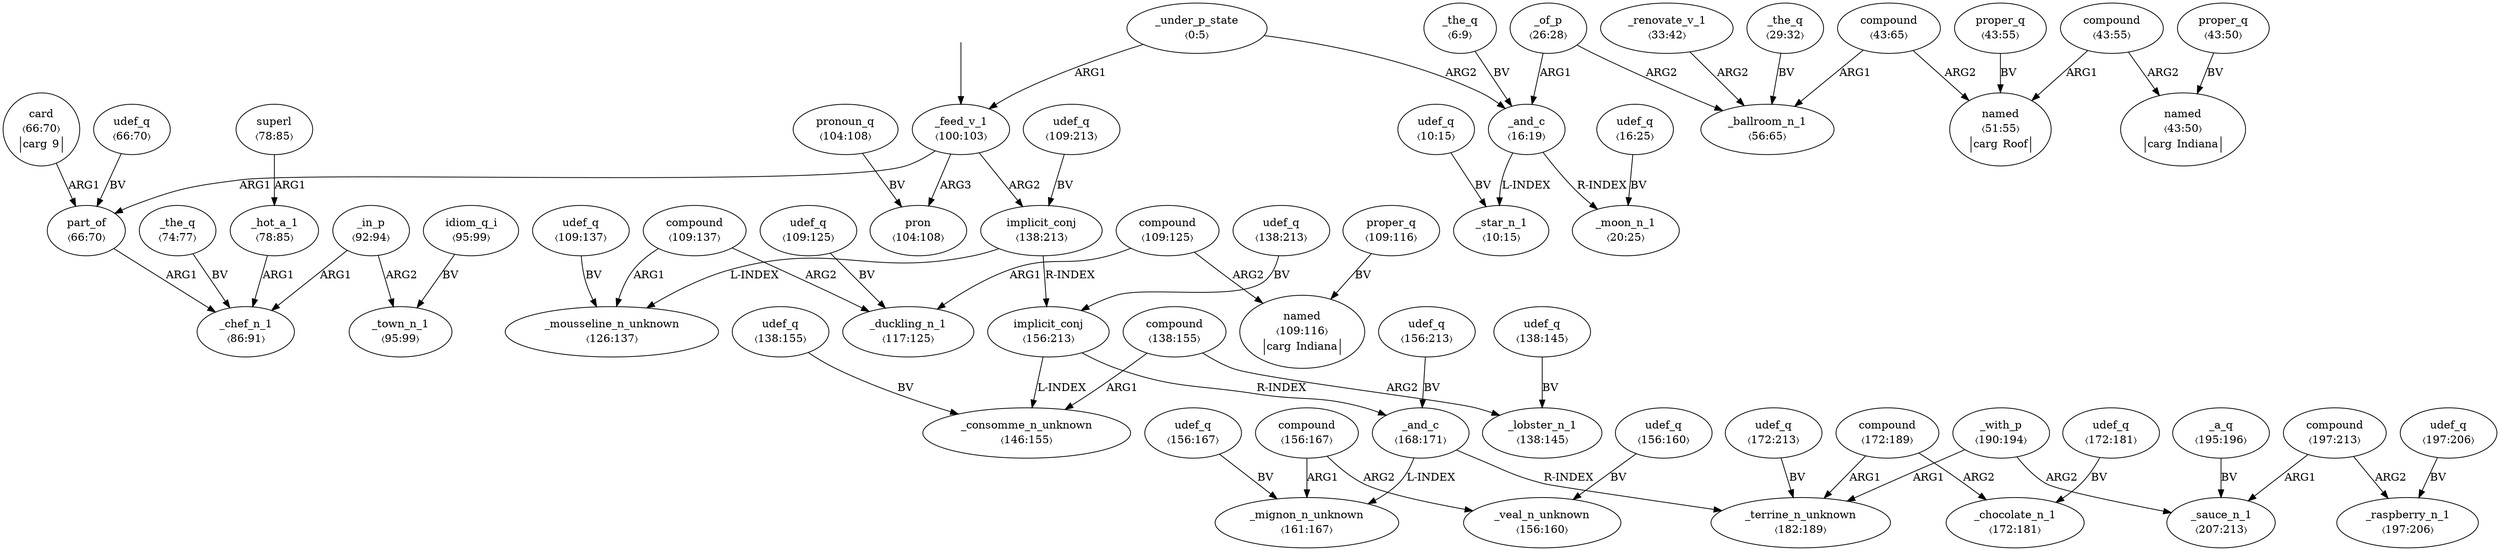 digraph "20010017" {
  top [ style=invis ];
  top -> 27;
  0 [ label=<<table align="center" border="0" cellspacing="0"><tr><td colspan="2">_under_p_state</td></tr><tr><td colspan="2">〈0:5〉</td></tr></table>> ];
  1 [ label=<<table align="center" border="0" cellspacing="0"><tr><td colspan="2">_the_q</td></tr><tr><td colspan="2">〈6:9〉</td></tr></table>> ];
  2 [ label=<<table align="center" border="0" cellspacing="0"><tr><td colspan="2">udef_q</td></tr><tr><td colspan="2">〈10:15〉</td></tr></table>> ];
  3 [ label=<<table align="center" border="0" cellspacing="0"><tr><td colspan="2">_star_n_1</td></tr><tr><td colspan="2">〈10:15〉</td></tr></table>> ];
  4 [ label=<<table align="center" border="0" cellspacing="0"><tr><td colspan="2">udef_q</td></tr><tr><td colspan="2">〈16:25〉</td></tr></table>> ];
  5 [ label=<<table align="center" border="0" cellspacing="0"><tr><td colspan="2">_and_c</td></tr><tr><td colspan="2">〈16:19〉</td></tr></table>> ];
  6 [ label=<<table align="center" border="0" cellspacing="0"><tr><td colspan="2">_moon_n_1</td></tr><tr><td colspan="2">〈20:25〉</td></tr></table>> ];
  7 [ label=<<table align="center" border="0" cellspacing="0"><tr><td colspan="2">_of_p</td></tr><tr><td colspan="2">〈26:28〉</td></tr></table>> ];
  8 [ label=<<table align="center" border="0" cellspacing="0"><tr><td colspan="2">_the_q</td></tr><tr><td colspan="2">〈29:32〉</td></tr></table>> ];
  9 [ label=<<table align="center" border="0" cellspacing="0"><tr><td colspan="2">_renovate_v_1</td></tr><tr><td colspan="2">〈33:42〉</td></tr></table>> ];
  10 [ label=<<table align="center" border="0" cellspacing="0"><tr><td colspan="2">compound</td></tr><tr><td colspan="2">〈43:65〉</td></tr></table>> ];
  11 [ label=<<table align="center" border="0" cellspacing="0"><tr><td colspan="2">proper_q</td></tr><tr><td colspan="2">〈43:55〉</td></tr></table>> ];
  12 [ label=<<table align="center" border="0" cellspacing="0"><tr><td colspan="2">compound</td></tr><tr><td colspan="2">〈43:55〉</td></tr></table>> ];
  13 [ label=<<table align="center" border="0" cellspacing="0"><tr><td colspan="2">proper_q</td></tr><tr><td colspan="2">〈43:50〉</td></tr></table>> ];
  14 [ label=<<table align="center" border="0" cellspacing="0"><tr><td colspan="2">named</td></tr><tr><td colspan="2">〈43:50〉</td></tr><tr><td sides="l" border="1" align="left">carg</td><td sides="r" border="1" align="left">Indiana</td></tr></table>> ];
  15 [ label=<<table align="center" border="0" cellspacing="0"><tr><td colspan="2">named</td></tr><tr><td colspan="2">〈51:55〉</td></tr><tr><td sides="l" border="1" align="left">carg</td><td sides="r" border="1" align="left">Roof</td></tr></table>> ];
  16 [ label=<<table align="center" border="0" cellspacing="0"><tr><td colspan="2">_ballroom_n_1</td></tr><tr><td colspan="2">〈56:65〉</td></tr></table>> ];
  17 [ label=<<table align="center" border="0" cellspacing="0"><tr><td colspan="2">part_of</td></tr><tr><td colspan="2">〈66:70〉</td></tr></table>> ];
  18 [ label=<<table align="center" border="0" cellspacing="0"><tr><td colspan="2">udef_q</td></tr><tr><td colspan="2">〈66:70〉</td></tr></table>> ];
  19 [ label=<<table align="center" border="0" cellspacing="0"><tr><td colspan="2">card</td></tr><tr><td colspan="2">〈66:70〉</td></tr><tr><td sides="l" border="1" align="left">carg</td><td sides="r" border="1" align="left">9</td></tr></table>> ];
  20 [ label=<<table align="center" border="0" cellspacing="0"><tr><td colspan="2">_the_q</td></tr><tr><td colspan="2">〈74:77〉</td></tr></table>> ];
  21 [ label=<<table align="center" border="0" cellspacing="0"><tr><td colspan="2">_hot_a_1</td></tr><tr><td colspan="2">〈78:85〉</td></tr></table>> ];
  22 [ label=<<table align="center" border="0" cellspacing="0"><tr><td colspan="2">superl</td></tr><tr><td colspan="2">〈78:85〉</td></tr></table>> ];
  23 [ label=<<table align="center" border="0" cellspacing="0"><tr><td colspan="2">_chef_n_1</td></tr><tr><td colspan="2">〈86:91〉</td></tr></table>> ];
  24 [ label=<<table align="center" border="0" cellspacing="0"><tr><td colspan="2">_in_p</td></tr><tr><td colspan="2">〈92:94〉</td></tr></table>> ];
  25 [ label=<<table align="center" border="0" cellspacing="0"><tr><td colspan="2">idiom_q_i</td></tr><tr><td colspan="2">〈95:99〉</td></tr></table>> ];
  26 [ label=<<table align="center" border="0" cellspacing="0"><tr><td colspan="2">_town_n_1</td></tr><tr><td colspan="2">〈95:99〉</td></tr></table>> ];
  27 [ label=<<table align="center" border="0" cellspacing="0"><tr><td colspan="2">_feed_v_1</td></tr><tr><td colspan="2">〈100:103〉</td></tr></table>> ];
  28 [ label=<<table align="center" border="0" cellspacing="0"><tr><td colspan="2">pron</td></tr><tr><td colspan="2">〈104:108〉</td></tr></table>> ];
  29 [ label=<<table align="center" border="0" cellspacing="0"><tr><td colspan="2">pronoun_q</td></tr><tr><td colspan="2">〈104:108〉</td></tr></table>> ];
  30 [ label=<<table align="center" border="0" cellspacing="0"><tr><td colspan="2">udef_q</td></tr><tr><td colspan="2">〈109:213〉</td></tr></table>> ];
  31 [ label=<<table align="center" border="0" cellspacing="0"><tr><td colspan="2">udef_q</td></tr><tr><td colspan="2">〈109:137〉</td></tr></table>> ];
  32 [ label=<<table align="center" border="0" cellspacing="0"><tr><td colspan="2">compound</td></tr><tr><td colspan="2">〈109:137〉</td></tr></table>> ];
  33 [ label=<<table align="center" border="0" cellspacing="0"><tr><td colspan="2">udef_q</td></tr><tr><td colspan="2">〈109:125〉</td></tr></table>> ];
  34 [ label=<<table align="center" border="0" cellspacing="0"><tr><td colspan="2">compound</td></tr><tr><td colspan="2">〈109:125〉</td></tr></table>> ];
  35 [ label=<<table align="center" border="0" cellspacing="0"><tr><td colspan="2">proper_q</td></tr><tr><td colspan="2">〈109:116〉</td></tr></table>> ];
  36 [ label=<<table align="center" border="0" cellspacing="0"><tr><td colspan="2">named</td></tr><tr><td colspan="2">〈109:116〉</td></tr><tr><td sides="l" border="1" align="left">carg</td><td sides="r" border="1" align="left">Indiana</td></tr></table>> ];
  37 [ label=<<table align="center" border="0" cellspacing="0"><tr><td colspan="2">_duckling_n_1</td></tr><tr><td colspan="2">〈117:125〉</td></tr></table>> ];
  38 [ label=<<table align="center" border="0" cellspacing="0"><tr><td colspan="2">_mousseline_n_unknown</td></tr><tr><td colspan="2">〈126:137〉</td></tr></table>> ];
  39 [ label=<<table align="center" border="0" cellspacing="0"><tr><td colspan="2">udef_q</td></tr><tr><td colspan="2">〈138:213〉</td></tr></table>> ];
  40 [ label=<<table align="center" border="0" cellspacing="0"><tr><td colspan="2">implicit_conj</td></tr><tr><td colspan="2">〈138:213〉</td></tr></table>> ];
  41 [ label=<<table align="center" border="0" cellspacing="0"><tr><td colspan="2">udef_q</td></tr><tr><td colspan="2">〈138:155〉</td></tr></table>> ];
  42 [ label=<<table align="center" border="0" cellspacing="0"><tr><td colspan="2">compound</td></tr><tr><td colspan="2">〈138:155〉</td></tr></table>> ];
  43 [ label=<<table align="center" border="0" cellspacing="0"><tr><td colspan="2">udef_q</td></tr><tr><td colspan="2">〈138:145〉</td></tr></table>> ];
  44 [ label=<<table align="center" border="0" cellspacing="0"><tr><td colspan="2">_lobster_n_1</td></tr><tr><td colspan="2">〈138:145〉</td></tr></table>> ];
  45 [ label=<<table align="center" border="0" cellspacing="0"><tr><td colspan="2">_consomme_n_unknown</td></tr><tr><td colspan="2">〈146:155〉</td></tr></table>> ];
  46 [ label=<<table align="center" border="0" cellspacing="0"><tr><td colspan="2">udef_q</td></tr><tr><td colspan="2">〈156:213〉</td></tr></table>> ];
  47 [ label=<<table align="center" border="0" cellspacing="0"><tr><td colspan="2">implicit_conj</td></tr><tr><td colspan="2">〈156:213〉</td></tr></table>> ];
  48 [ label=<<table align="center" border="0" cellspacing="0"><tr><td colspan="2">udef_q</td></tr><tr><td colspan="2">〈156:167〉</td></tr></table>> ];
  49 [ label=<<table align="center" border="0" cellspacing="0"><tr><td colspan="2">compound</td></tr><tr><td colspan="2">〈156:167〉</td></tr></table>> ];
  50 [ label=<<table align="center" border="0" cellspacing="0"><tr><td colspan="2">udef_q</td></tr><tr><td colspan="2">〈156:160〉</td></tr></table>> ];
  51 [ label=<<table align="center" border="0" cellspacing="0"><tr><td colspan="2">_veal_n_unknown</td></tr><tr><td colspan="2">〈156:160〉</td></tr></table>> ];
  52 [ label=<<table align="center" border="0" cellspacing="0"><tr><td colspan="2">_mignon_n_unknown</td></tr><tr><td colspan="2">〈161:167〉</td></tr></table>> ];
  53 [ label=<<table align="center" border="0" cellspacing="0"><tr><td colspan="2">_and_c</td></tr><tr><td colspan="2">〈168:171〉</td></tr></table>> ];
  54 [ label=<<table align="center" border="0" cellspacing="0"><tr><td colspan="2">udef_q</td></tr><tr><td colspan="2">〈172:213〉</td></tr></table>> ];
  55 [ label=<<table align="center" border="0" cellspacing="0"><tr><td colspan="2">compound</td></tr><tr><td colspan="2">〈172:189〉</td></tr></table>> ];
  56 [ label=<<table align="center" border="0" cellspacing="0"><tr><td colspan="2">udef_q</td></tr><tr><td colspan="2">〈172:181〉</td></tr></table>> ];
  57 [ label=<<table align="center" border="0" cellspacing="0"><tr><td colspan="2">_chocolate_n_1</td></tr><tr><td colspan="2">〈172:181〉</td></tr></table>> ];
  58 [ label=<<table align="center" border="0" cellspacing="0"><tr><td colspan="2">_terrine_n_unknown</td></tr><tr><td colspan="2">〈182:189〉</td></tr></table>> ];
  59 [ label=<<table align="center" border="0" cellspacing="0"><tr><td colspan="2">_with_p</td></tr><tr><td colspan="2">〈190:194〉</td></tr></table>> ];
  60 [ label=<<table align="center" border="0" cellspacing="0"><tr><td colspan="2">_a_q</td></tr><tr><td colspan="2">〈195:196〉</td></tr></table>> ];
  61 [ label=<<table align="center" border="0" cellspacing="0"><tr><td colspan="2">compound</td></tr><tr><td colspan="2">〈197:213〉</td></tr></table>> ];
  62 [ label=<<table align="center" border="0" cellspacing="0"><tr><td colspan="2">udef_q</td></tr><tr><td colspan="2">〈197:206〉</td></tr></table>> ];
  63 [ label=<<table align="center" border="0" cellspacing="0"><tr><td colspan="2">_raspberry_n_1</td></tr><tr><td colspan="2">〈197:206〉</td></tr></table>> ];
  64 [ label=<<table align="center" border="0" cellspacing="0"><tr><td colspan="2">_sauce_n_1</td></tr><tr><td colspan="2">〈207:213〉</td></tr></table>> ];
  55 -> 57 [ label="ARG2" ];
  62 -> 63 [ label="BV" ];
  32 -> 37 [ label="ARG2" ];
  11 -> 15 [ label="BV" ];
  24 -> 26 [ label="ARG2" ];
  29 -> 28 [ label="BV" ];
  32 -> 38 [ label="ARG1" ];
  59 -> 64 [ label="ARG2" ];
  10 -> 15 [ label="ARG2" ];
  25 -> 26 [ label="BV" ];
  18 -> 17 [ label="BV" ];
  34 -> 37 [ label="ARG1" ];
  47 -> 53 [ label="R-INDEX" ];
  5 -> 3 [ label="L-INDEX" ];
  61 -> 63 [ label="ARG2" ];
  27 -> 40 [ label="ARG2" ];
  40 -> 47 [ label="R-INDEX" ];
  48 -> 52 [ label="BV" ];
  4 -> 6 [ label="BV" ];
  17 -> 23 [ label="ARG1" ];
  8 -> 16 [ label="BV" ];
  43 -> 44 [ label="BV" ];
  53 -> 58 [ label="R-INDEX" ];
  2 -> 3 [ label="BV" ];
  24 -> 23 [ label="ARG1" ];
  42 -> 45 [ label="ARG1" ];
  1 -> 5 [ label="BV" ];
  12 -> 15 [ label="ARG1" ];
  55 -> 58 [ label="ARG1" ];
  53 -> 52 [ label="L-INDEX" ];
  61 -> 64 [ label="ARG1" ];
  0 -> 5 [ label="ARG2" ];
  30 -> 40 [ label="BV" ];
  49 -> 51 [ label="ARG2" ];
  7 -> 5 [ label="ARG1" ];
  10 -> 16 [ label="ARG1" ];
  34 -> 36 [ label="ARG2" ];
  19 -> 17 [ label="ARG1" ];
  5 -> 6 [ label="R-INDEX" ];
  59 -> 58 [ label="ARG1" ];
  31 -> 38 [ label="BV" ];
  22 -> 21 [ label="ARG1" ];
  12 -> 14 [ label="ARG2" ];
  35 -> 36 [ label="BV" ];
  27 -> 17 [ label="ARG1" ];
  9 -> 16 [ label="ARG2" ];
  50 -> 51 [ label="BV" ];
  41 -> 45 [ label="BV" ];
  13 -> 14 [ label="BV" ];
  27 -> 28 [ label="ARG3" ];
  20 -> 23 [ label="BV" ];
  21 -> 23 [ label="ARG1" ];
  42 -> 44 [ label="ARG2" ];
  46 -> 53 [ label="BV" ];
  39 -> 47 [ label="BV" ];
  56 -> 57 [ label="BV" ];
  60 -> 64 [ label="BV" ];
  54 -> 58 [ label="BV" ];
  40 -> 38 [ label="L-INDEX" ];
  49 -> 52 [ label="ARG1" ];
  7 -> 16 [ label="ARG2" ];
  33 -> 37 [ label="BV" ];
  0 -> 27 [ label="ARG1" ];
  47 -> 45 [ label="L-INDEX" ];
}

